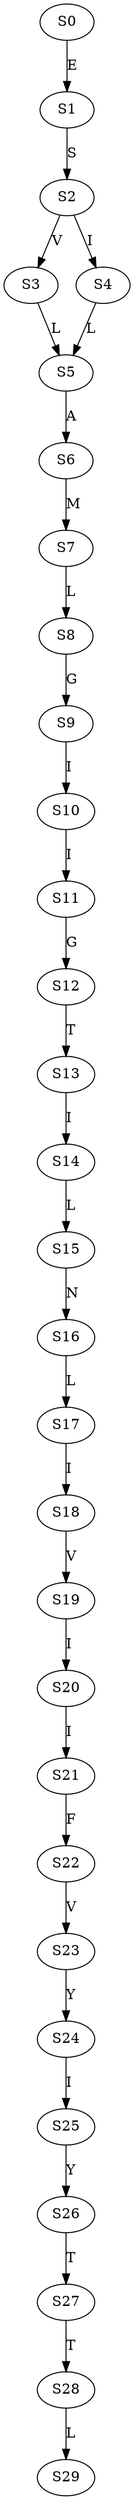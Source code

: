 strict digraph  {
	S0 -> S1 [ label = E ];
	S1 -> S2 [ label = S ];
	S2 -> S3 [ label = V ];
	S2 -> S4 [ label = I ];
	S3 -> S5 [ label = L ];
	S4 -> S5 [ label = L ];
	S5 -> S6 [ label = A ];
	S6 -> S7 [ label = M ];
	S7 -> S8 [ label = L ];
	S8 -> S9 [ label = G ];
	S9 -> S10 [ label = I ];
	S10 -> S11 [ label = I ];
	S11 -> S12 [ label = G ];
	S12 -> S13 [ label = T ];
	S13 -> S14 [ label = I ];
	S14 -> S15 [ label = L ];
	S15 -> S16 [ label = N ];
	S16 -> S17 [ label = L ];
	S17 -> S18 [ label = I ];
	S18 -> S19 [ label = V ];
	S19 -> S20 [ label = I ];
	S20 -> S21 [ label = I ];
	S21 -> S22 [ label = F ];
	S22 -> S23 [ label = V ];
	S23 -> S24 [ label = Y ];
	S24 -> S25 [ label = I ];
	S25 -> S26 [ label = Y ];
	S26 -> S27 [ label = T ];
	S27 -> S28 [ label = T ];
	S28 -> S29 [ label = L ];
}
